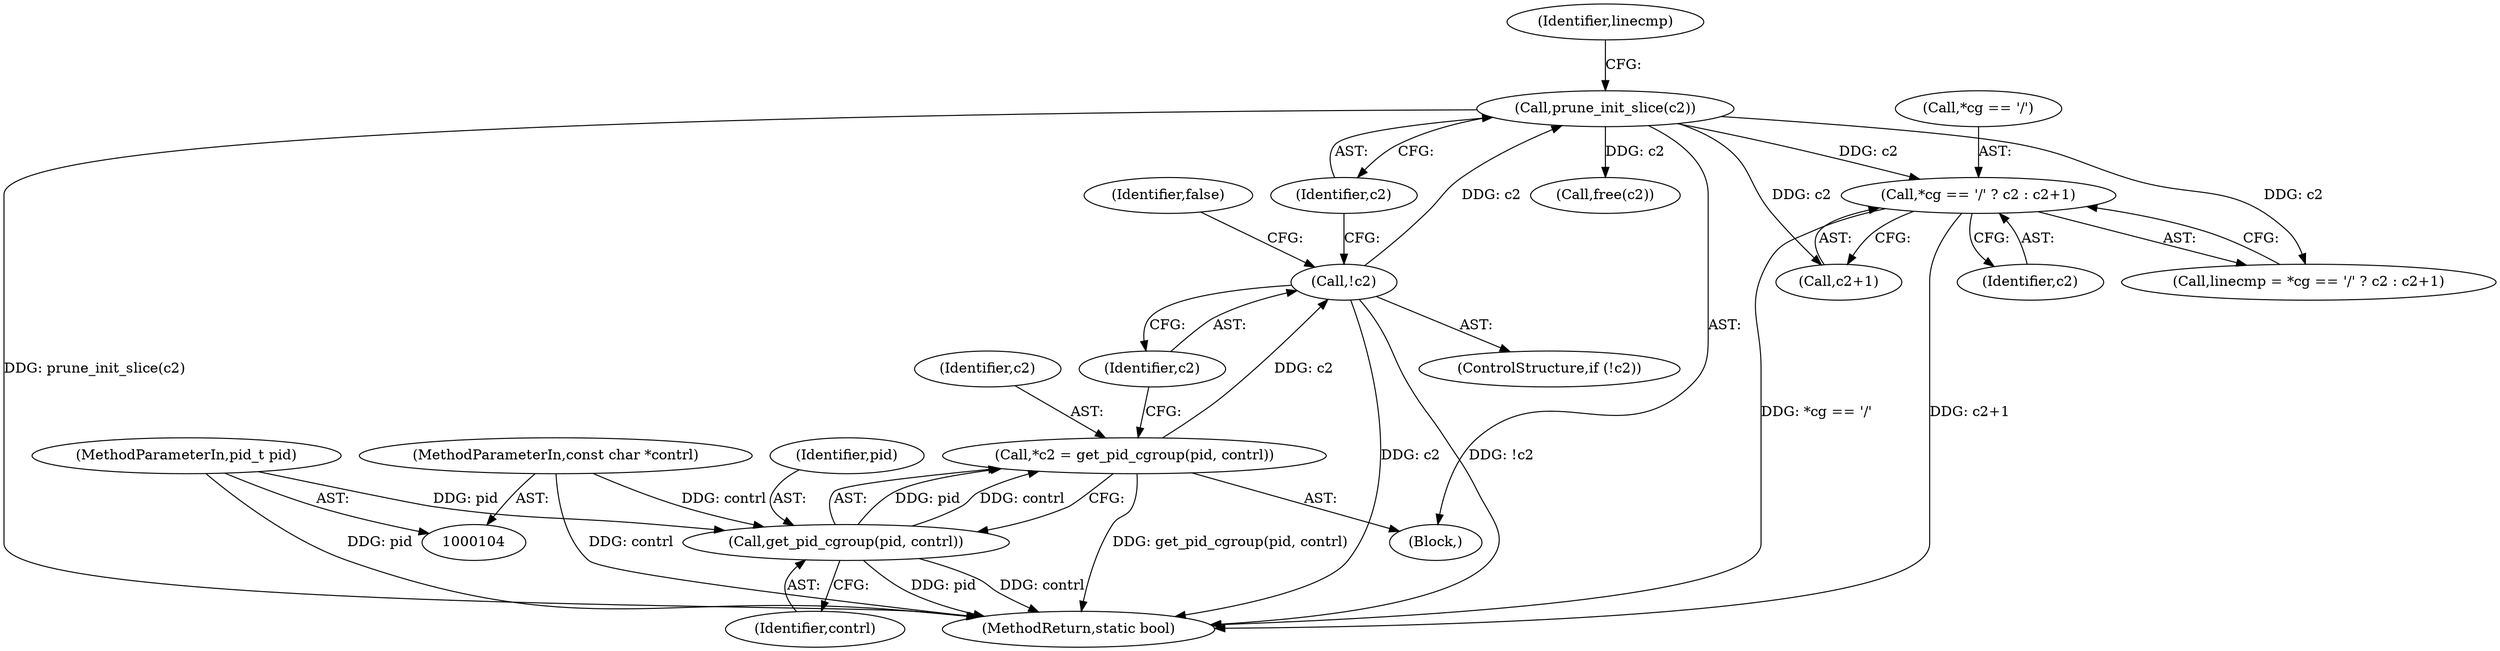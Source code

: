 digraph "0_lxcfs_a8b6c3e0537e90fba3c55910fd1b7229d54a60a7@pointer" {
"1000130" [label="(Call,*cg == '/' ? c2 : c2+1)"];
"1000126" [label="(Call,prune_init_slice(c2))"];
"1000122" [label="(Call,!c2)"];
"1000115" [label="(Call,*c2 = get_pid_cgroup(pid, contrl))"];
"1000117" [label="(Call,get_pid_cgroup(pid, contrl))"];
"1000105" [label="(MethodParameterIn,pid_t pid)"];
"1000106" [label="(MethodParameterIn,const char *contrl)"];
"1000166" [label="(MethodReturn,static bool)"];
"1000135" [label="(Identifier,c2)"];
"1000119" [label="(Identifier,contrl)"];
"1000129" [label="(Identifier,linecmp)"];
"1000128" [label="(Call,linecmp = *cg == '/' ? c2 : c2+1)"];
"1000116" [label="(Identifier,c2)"];
"1000115" [label="(Call,*c2 = get_pid_cgroup(pid, contrl))"];
"1000127" [label="(Identifier,c2)"];
"1000162" [label="(Call,free(c2))"];
"1000122" [label="(Call,!c2)"];
"1000130" [label="(Call,*cg == '/' ? c2 : c2+1)"];
"1000136" [label="(Call,c2+1)"];
"1000109" [label="(Block,)"];
"1000125" [label="(Identifier,false)"];
"1000131" [label="(Call,*cg == '/')"];
"1000121" [label="(ControlStructure,if (!c2))"];
"1000126" [label="(Call,prune_init_slice(c2))"];
"1000105" [label="(MethodParameterIn,pid_t pid)"];
"1000106" [label="(MethodParameterIn,const char *contrl)"];
"1000118" [label="(Identifier,pid)"];
"1000123" [label="(Identifier,c2)"];
"1000117" [label="(Call,get_pid_cgroup(pid, contrl))"];
"1000130" -> "1000128"  [label="AST: "];
"1000130" -> "1000135"  [label="CFG: "];
"1000130" -> "1000136"  [label="CFG: "];
"1000131" -> "1000130"  [label="AST: "];
"1000135" -> "1000130"  [label="AST: "];
"1000136" -> "1000130"  [label="AST: "];
"1000128" -> "1000130"  [label="CFG: "];
"1000130" -> "1000166"  [label="DDG: *cg == '/'"];
"1000130" -> "1000166"  [label="DDG: c2+1"];
"1000126" -> "1000130"  [label="DDG: c2"];
"1000126" -> "1000109"  [label="AST: "];
"1000126" -> "1000127"  [label="CFG: "];
"1000127" -> "1000126"  [label="AST: "];
"1000129" -> "1000126"  [label="CFG: "];
"1000126" -> "1000166"  [label="DDG: prune_init_slice(c2)"];
"1000122" -> "1000126"  [label="DDG: c2"];
"1000126" -> "1000128"  [label="DDG: c2"];
"1000126" -> "1000136"  [label="DDG: c2"];
"1000126" -> "1000162"  [label="DDG: c2"];
"1000122" -> "1000121"  [label="AST: "];
"1000122" -> "1000123"  [label="CFG: "];
"1000123" -> "1000122"  [label="AST: "];
"1000125" -> "1000122"  [label="CFG: "];
"1000127" -> "1000122"  [label="CFG: "];
"1000122" -> "1000166"  [label="DDG: c2"];
"1000122" -> "1000166"  [label="DDG: !c2"];
"1000115" -> "1000122"  [label="DDG: c2"];
"1000115" -> "1000109"  [label="AST: "];
"1000115" -> "1000117"  [label="CFG: "];
"1000116" -> "1000115"  [label="AST: "];
"1000117" -> "1000115"  [label="AST: "];
"1000123" -> "1000115"  [label="CFG: "];
"1000115" -> "1000166"  [label="DDG: get_pid_cgroup(pid, contrl)"];
"1000117" -> "1000115"  [label="DDG: pid"];
"1000117" -> "1000115"  [label="DDG: contrl"];
"1000117" -> "1000119"  [label="CFG: "];
"1000118" -> "1000117"  [label="AST: "];
"1000119" -> "1000117"  [label="AST: "];
"1000117" -> "1000166"  [label="DDG: pid"];
"1000117" -> "1000166"  [label="DDG: contrl"];
"1000105" -> "1000117"  [label="DDG: pid"];
"1000106" -> "1000117"  [label="DDG: contrl"];
"1000105" -> "1000104"  [label="AST: "];
"1000105" -> "1000166"  [label="DDG: pid"];
"1000106" -> "1000104"  [label="AST: "];
"1000106" -> "1000166"  [label="DDG: contrl"];
}
